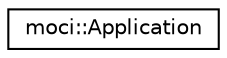 digraph "Graphical Class Hierarchy"
{
 // INTERACTIVE_SVG=YES
  edge [fontname="Helvetica",fontsize="10",labelfontname="Helvetica",labelfontsize="10"];
  node [fontname="Helvetica",fontsize="10",shape=record];
  rankdir="LR";
  Node0 [label="moci::Application",height=0.2,width=0.4,color="black", fillcolor="white", style="filled",URL="$classmoci_1_1Application.html"];
}
